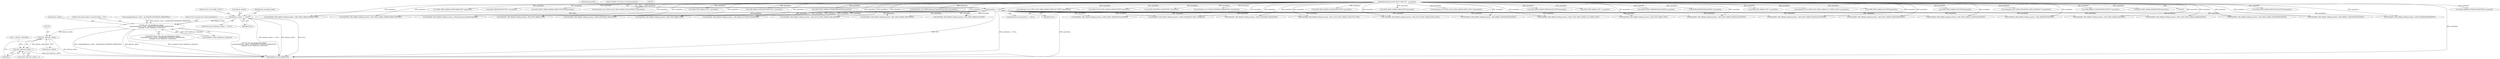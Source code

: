 digraph "0_Android_560ccdb509a7b86186fac0fce1b25bd9a3e6a6e8_5@pointer" {
"1001166" [label="(Call,pParam->pData == NULL)"];
"1000138" [label="(Call,paramData == NULL)"];
"1000109" [label="(MethodParameterIn,OMX_INOUT OMX_PTR     paramData)"];
"1001209" [label="(Call,dev_get_seq_hdr(pParam->pData,\n (unsigned)(pParam->nSize - sizeof(QOMX_EXTNINDEX_PARAMTYPE)),\n (unsigned *)(void *)&pParam->nDataSize))"];
"1001255" [label="(Call,(char *)pParam->pData)"];
"1001254" [label="(Call,(char *)pParam->pData + i)"];
"1000586" [label="(Call,(OMX_VIDEO_PARAM_PROFILELEVELTYPE*)paramData)"];
"1000714" [label="(Call,(OMX_PARAM_BUFFERSUPPLIERTYPE*) paramData)"];
"1000139" [label="(Identifier,paramData)"];
"1000708" [label="(Call,VALIDATE_OMX_PARAM_DATA(paramData, OMX_PARAM_BUFFERSUPPLIERTYPE))"];
"1000325" [label="(Call,(OMX_VIDEO_PARAM_PORTFORMATTYPE *)paramData)"];
"1000694" [label="(Call,(OMX_PRIORITYMGMTTYPE *) paramData)"];
"1001210" [label="(Call,pParam->pData)"];
"1000806" [label="(Call,(OMX_VIDEO_PARAM_ERRORCORRECTIONTYPE*)paramData)"];
"1001388" [label="(Call,reinterpret_cast<OMX_QCOM_VIDEO_PARAM_PEAK_BITRATE*>(paramData))"];
"1001173" [label="(Literal,\"Error: Data buffer is NULL\")"];
"1001167" [label="(Call,pParam->pData)"];
"1000867" [label="(Call,VALIDATE_OMX_PARAM_DATA(paramData, OMXComponentCapabilityFlagsType))"];
"1000800" [label="(Call,VALIDATE_OMX_PARAM_DATA(paramData, OMX_VIDEO_PARAM_ERRORCORRECTIONTYPE))"];
"1000626" [label="(Call,(OMX_PORT_PARAM_TYPE *) paramData)"];
"1001416" [label="(Call,VALIDATE_OMX_PARAM_DATA(paramData, QOMX_EXTNINDEX_VIDEO_INITIALQP))"];
"1000159" [label="(Call,(OMX_PARAM_PORTDEFINITIONTYPE *) paramData)"];
"1000760" [label="(Call,VALIDATE_OMX_PARAM_DATA(paramData, OMX_VIDEO_PARAM_QUANTIZATIONTYPE))"];
"1000841" [label="(Call,(OMX_VIDEO_PARAM_INTRAREFRESHTYPE*)paramData)"];
"1000649" [label="(Call,VALIDATE_OMX_PARAM_DATA(paramData, OMX_PARAM_COMPONENTROLETYPE))"];
"1001213" [label="(Call,(unsigned)(pParam->nSize - sizeof(QOMX_EXTNINDEX_PARAMTYPE)))"];
"1001291" [label="(Call,VALIDATE_OMX_PARAM_DATA(paramData, QOMX_VIDEO_HIERARCHICALLAYERS))"];
"1000926" [label="(Call,VALIDATE_OMX_PARAM_DATA(paramData, QOMX_INDEXEXTRADATATYPE))"];
"1001254" [label="(Call,(char *)pParam->pData + i)"];
"1001209" [label="(Call,dev_get_seq_hdr(pParam->pData,\n (unsigned)(pParam->nSize - sizeof(QOMX_EXTNINDEX_PARAMTYPE)),\n (unsigned *)(void *)&pParam->nDataSize))"];
"1000873" [label="(Call,reinterpret_cast<OMXComponentCapabilityFlagsType*>(paramData))"];
"1000580" [label="(Call,VALIDATE_OMX_PARAM_DATA(paramData, OMX_VIDEO_PARAM_PROFILELEVELTYPE))"];
"1001142" [label="(Call,reinterpret_cast<OMX_QCOM_VIDEO_PARAM_LTRCOUNT_TYPE*>(paramData))"];
"1001253" [label="(Call,*((char *)pParam->pData + i))"];
"1000153" [label="(Call,VALIDATE_OMX_PARAM_DATA(paramData, OMX_PARAM_PORTDEFINITIONTYPE))"];
"1000786" [label="(Call,(OMX_QCOM_VIDEO_PARAM_QPRANGETYPE*) paramData)"];
"1001071" [label="(Call,(QOMX_EXTNINDEX_RANGETYPE *)paramData)"];
"1001063" [label="(Call,VALIDATE_OMX_PARAM_DATA(paramData, QOMX_EXTNINDEX_RANGETYPE))"];
"1001208" [label="(ControlStructure,if (dev_get_seq_hdr(pParam->pData,\n (unsigned)(pParam->nSize - sizeof(QOMX_EXTNINDEX_PARAMTYPE)),\n (unsigned *)(void *)&pParam->nDataSize)))"];
"1001255" [label="(Call,(char *)pParam->pData)"];
"1001162" [label="(Call,reinterpret_cast<QOMX_EXTNINDEX_PARAMTYPE*>(paramData))"];
"1000620" [label="(Call,VALIDATE_OMX_PARAM_DATA(paramData, OMX_PORT_PARAM_TYPE))"];
"1000109" [label="(MethodParameterIn,OMX_INOUT OMX_PTR     paramData)"];
"1001242" [label="(Call,i < pParam->nDataSize)"];
"1000137" [label="(ControlStructure,if (paramData == NULL))"];
"1001154" [label="(Call,VALIDATE_OMX_PARAM_DATA(paramData, QOMX_EXTNINDEX_PARAMTYPE))"];
"1000319" [label="(Call,VALIDATE_OMX_PARAM_DATA(paramData, OMX_VIDEO_PARAM_PORTFORMATTYPE))"];
"1000780" [label="(Call,VALIDATE_OMX_PARAM_DATA(paramData, OMX_QCOM_VIDEO_PARAM_QPRANGETYPE))"];
"1001231" [label="(Literal,\"get syntax header successful (hdrlen = %u)\")"];
"1001311" [label="(Call,VALIDATE_OMX_PARAM_DATA(paramData, OMX_QCOM_VIDEO_PARAM_PERF_LEVEL))"];
"1000444" [label="(Call,VALIDATE_OMX_PARAM_DATA(paramData, OMX_VIDEO_PARAM_MPEG4TYPE))"];
"1000600" [label="(Call,VALIDATE_OMX_PARAM_DATA(paramData, OMX_PORT_PARAM_TYPE))"];
"1000299" [label="(Call,VALIDATE_OMX_PARAM_DATA(paramData, OMX_PORT_PARAM_TYPE))"];
"1001260" [label="(Identifier,i)"];
"1000766" [label="(Call,(OMX_VIDEO_PARAM_QUANTIZATIONTYPE*) paramData)"];
"1000408" [label="(Call,VALIDATE_OMX_PARAM_DATA(paramData, OMX_VIDEO_PARAM_BITRATETYPE))"];
"1000140" [label="(Identifier,NULL)"];
"1000450" [label="(Call,(OMX_VIDEO_PARAM_MPEG4TYPE*)paramData)"];
"1001221" [label="(Call,(unsigned *)(void *)&pParam->nDataSize)"];
"1001318" [label="(Call,reinterpret_cast<OMX_QCOM_VIDEO_PARAM_PERF_LEVEL*>(paramData))"];
"1001134" [label="(Call,VALIDATE_OMX_PARAM_DATA(paramData, OMX_QCOM_VIDEO_PARAM_LTRCOUNT_TYPE))"];
"1001166" [label="(Call,pParam->pData == NULL)"];
"1001180" [label="(Identifier,get_syntaxhdr_enable)"];
"1000544" [label="(Call,VALIDATE_OMX_PARAM_DATA(paramData, OMX_VIDEO_PARAM_PROFILELEVELTYPE))"];
"1000550" [label="(Call,(OMX_VIDEO_PARAM_PROFILELEVELTYPE*)paramData)"];
"1000305" [label="(Call,(OMX_PORT_PARAM_TYPE *) paramData)"];
"1000138" [label="(Call,paramData == NULL)"];
"1001444" [label="(MethodReturn,OMX_ERRORTYPE)"];
"1001381" [label="(Call,VALIDATE_OMX_PARAM_DATA(paramData, OMX_QCOM_VIDEO_PARAM_PEAK_BITRATE))"];
"1001297" [label="(Call,(QOMX_VIDEO_HIERARCHICALLAYERS*) paramData)"];
"1000934" [label="(Call,(QOMX_INDEXEXTRADATATYPE *)paramData)"];
"1000484" [label="(Call,VALIDATE_OMX_PARAM_DATA(paramData, OMX_VIDEO_PARAM_AVCTYPE))"];
"1001264" [label="(Literal,\"Error returned from GetSyntaxHeader()\")"];
"1000606" [label="(Call,(OMX_PORT_PARAM_TYPE *) paramData)"];
"1001353" [label="(Call,reinterpret_cast<OMX_QCOM_VIDEO_PARAM_VUI_TIMING_INFO*>(paramData))"];
"1000490" [label="(Call,(OMX_VIDEO_PARAM_AVCTYPE*)paramData)"];
"1001257" [label="(Call,pParam->pData)"];
"1001346" [label="(Call,VALIDATE_OMX_PARAM_DATA(paramData, OMX_QCOM_VIDEO_PARAM_VUI_TIMING_INFO))"];
"1000688" [label="(Call,VALIDATE_OMX_PARAM_DATA(paramData, OMX_PRIORITYMGMTTYPE))"];
"1000470" [label="(Call,(OMX_VIDEO_PARAM_H263TYPE*)paramData)"];
"1000464" [label="(Call,VALIDATE_OMX_PARAM_DATA(paramData, OMX_VIDEO_PARAM_H263TYPE))"];
"1001422" [label="(Call,reinterpret_cast<QOMX_EXTNINDEX_VIDEO_INITIALQP *>(paramData))"];
"1000143" [label="(Literal,\"ERROR: Get Param in Invalid paramData\")"];
"1001165" [label="(ControlStructure,if (pParam->pData == NULL))"];
"1000835" [label="(Call,VALIDATE_OMX_PARAM_DATA(paramData, OMX_VIDEO_PARAM_INTRAREFRESHTYPE))"];
"1000655" [label="(Call,(OMX_PARAM_COMPONENTROLETYPE *) paramData)"];
"1001170" [label="(Identifier,NULL)"];
"1000414" [label="(Call,(OMX_VIDEO_PARAM_BITRATETYPE*)paramData)"];
"1001166" -> "1001165"  [label="AST: "];
"1001166" -> "1001170"  [label="CFG: "];
"1001167" -> "1001166"  [label="AST: "];
"1001170" -> "1001166"  [label="AST: "];
"1001173" -> "1001166"  [label="CFG: "];
"1001180" -> "1001166"  [label="CFG: "];
"1001166" -> "1001444"  [label="DDG: NULL"];
"1001166" -> "1001444"  [label="DDG: pParam->pData == NULL"];
"1001166" -> "1001444"  [label="DDG: pParam->pData"];
"1000138" -> "1001166"  [label="DDG: NULL"];
"1001166" -> "1001209"  [label="DDG: pParam->pData"];
"1000138" -> "1000137"  [label="AST: "];
"1000138" -> "1000140"  [label="CFG: "];
"1000139" -> "1000138"  [label="AST: "];
"1000140" -> "1000138"  [label="AST: "];
"1000143" -> "1000138"  [label="CFG: "];
"1000148" -> "1000138"  [label="CFG: "];
"1000138" -> "1001444"  [label="DDG: paramData"];
"1000138" -> "1001444"  [label="DDG: NULL"];
"1000138" -> "1001444"  [label="DDG: paramData == NULL"];
"1000109" -> "1000138"  [label="DDG: paramData"];
"1000138" -> "1000153"  [label="DDG: paramData"];
"1000138" -> "1000299"  [label="DDG: paramData"];
"1000138" -> "1000319"  [label="DDG: paramData"];
"1000138" -> "1000408"  [label="DDG: paramData"];
"1000138" -> "1000444"  [label="DDG: paramData"];
"1000138" -> "1000464"  [label="DDG: paramData"];
"1000138" -> "1000484"  [label="DDG: paramData"];
"1000138" -> "1000544"  [label="DDG: paramData"];
"1000138" -> "1000580"  [label="DDG: paramData"];
"1000138" -> "1000600"  [label="DDG: paramData"];
"1000138" -> "1000620"  [label="DDG: paramData"];
"1000138" -> "1000649"  [label="DDG: paramData"];
"1000138" -> "1000688"  [label="DDG: paramData"];
"1000138" -> "1000708"  [label="DDG: paramData"];
"1000138" -> "1000760"  [label="DDG: paramData"];
"1000138" -> "1000780"  [label="DDG: paramData"];
"1000138" -> "1000800"  [label="DDG: paramData"];
"1000138" -> "1000835"  [label="DDG: paramData"];
"1000138" -> "1000867"  [label="DDG: paramData"];
"1000138" -> "1000926"  [label="DDG: paramData"];
"1000138" -> "1001063"  [label="DDG: paramData"];
"1000138" -> "1001134"  [label="DDG: paramData"];
"1000138" -> "1001154"  [label="DDG: paramData"];
"1000138" -> "1001291"  [label="DDG: paramData"];
"1000138" -> "1001311"  [label="DDG: paramData"];
"1000138" -> "1001346"  [label="DDG: paramData"];
"1000138" -> "1001381"  [label="DDG: paramData"];
"1000138" -> "1001416"  [label="DDG: paramData"];
"1000109" -> "1000106"  [label="AST: "];
"1000109" -> "1001444"  [label="DDG: paramData"];
"1000109" -> "1000153"  [label="DDG: paramData"];
"1000109" -> "1000159"  [label="DDG: paramData"];
"1000109" -> "1000299"  [label="DDG: paramData"];
"1000109" -> "1000305"  [label="DDG: paramData"];
"1000109" -> "1000319"  [label="DDG: paramData"];
"1000109" -> "1000325"  [label="DDG: paramData"];
"1000109" -> "1000408"  [label="DDG: paramData"];
"1000109" -> "1000414"  [label="DDG: paramData"];
"1000109" -> "1000444"  [label="DDG: paramData"];
"1000109" -> "1000450"  [label="DDG: paramData"];
"1000109" -> "1000464"  [label="DDG: paramData"];
"1000109" -> "1000470"  [label="DDG: paramData"];
"1000109" -> "1000484"  [label="DDG: paramData"];
"1000109" -> "1000490"  [label="DDG: paramData"];
"1000109" -> "1000544"  [label="DDG: paramData"];
"1000109" -> "1000550"  [label="DDG: paramData"];
"1000109" -> "1000580"  [label="DDG: paramData"];
"1000109" -> "1000586"  [label="DDG: paramData"];
"1000109" -> "1000600"  [label="DDG: paramData"];
"1000109" -> "1000606"  [label="DDG: paramData"];
"1000109" -> "1000620"  [label="DDG: paramData"];
"1000109" -> "1000626"  [label="DDG: paramData"];
"1000109" -> "1000649"  [label="DDG: paramData"];
"1000109" -> "1000655"  [label="DDG: paramData"];
"1000109" -> "1000688"  [label="DDG: paramData"];
"1000109" -> "1000694"  [label="DDG: paramData"];
"1000109" -> "1000708"  [label="DDG: paramData"];
"1000109" -> "1000714"  [label="DDG: paramData"];
"1000109" -> "1000760"  [label="DDG: paramData"];
"1000109" -> "1000766"  [label="DDG: paramData"];
"1000109" -> "1000780"  [label="DDG: paramData"];
"1000109" -> "1000786"  [label="DDG: paramData"];
"1000109" -> "1000800"  [label="DDG: paramData"];
"1000109" -> "1000806"  [label="DDG: paramData"];
"1000109" -> "1000835"  [label="DDG: paramData"];
"1000109" -> "1000841"  [label="DDG: paramData"];
"1000109" -> "1000867"  [label="DDG: paramData"];
"1000109" -> "1000873"  [label="DDG: paramData"];
"1000109" -> "1000926"  [label="DDG: paramData"];
"1000109" -> "1000934"  [label="DDG: paramData"];
"1000109" -> "1001063"  [label="DDG: paramData"];
"1000109" -> "1001071"  [label="DDG: paramData"];
"1000109" -> "1001134"  [label="DDG: paramData"];
"1000109" -> "1001142"  [label="DDG: paramData"];
"1000109" -> "1001154"  [label="DDG: paramData"];
"1000109" -> "1001162"  [label="DDG: paramData"];
"1000109" -> "1001291"  [label="DDG: paramData"];
"1000109" -> "1001297"  [label="DDG: paramData"];
"1000109" -> "1001311"  [label="DDG: paramData"];
"1000109" -> "1001318"  [label="DDG: paramData"];
"1000109" -> "1001346"  [label="DDG: paramData"];
"1000109" -> "1001353"  [label="DDG: paramData"];
"1000109" -> "1001381"  [label="DDG: paramData"];
"1000109" -> "1001388"  [label="DDG: paramData"];
"1000109" -> "1001416"  [label="DDG: paramData"];
"1000109" -> "1001422"  [label="DDG: paramData"];
"1001209" -> "1001208"  [label="AST: "];
"1001209" -> "1001221"  [label="CFG: "];
"1001210" -> "1001209"  [label="AST: "];
"1001213" -> "1001209"  [label="AST: "];
"1001221" -> "1001209"  [label="AST: "];
"1001231" -> "1001209"  [label="CFG: "];
"1001264" -> "1001209"  [label="CFG: "];
"1001209" -> "1001444"  [label="DDG: (unsigned *)(void *)&pParam->nDataSize"];
"1001209" -> "1001444"  [label="DDG: dev_get_seq_hdr(pParam->pData,\n (unsigned)(pParam->nSize - sizeof(QOMX_EXTNINDEX_PARAMTYPE)),\n (unsigned *)(void *)&pParam->nDataSize)"];
"1001209" -> "1001444"  [label="DDG: (unsigned)(pParam->nSize - sizeof(QOMX_EXTNINDEX_PARAMTYPE))"];
"1001209" -> "1001444"  [label="DDG: pParam->pData"];
"1001213" -> "1001209"  [label="DDG: pParam->nSize - sizeof(QOMX_EXTNINDEX_PARAMTYPE)"];
"1001221" -> "1001209"  [label="DDG: (void *)&pParam->nDataSize"];
"1001209" -> "1001255"  [label="DDG: pParam->pData"];
"1001255" -> "1001254"  [label="AST: "];
"1001255" -> "1001257"  [label="CFG: "];
"1001256" -> "1001255"  [label="AST: "];
"1001257" -> "1001255"  [label="AST: "];
"1001260" -> "1001255"  [label="CFG: "];
"1001255" -> "1001444"  [label="DDG: pParam->pData"];
"1001255" -> "1001254"  [label="DDG: pParam->pData"];
"1001254" -> "1001253"  [label="AST: "];
"1001254" -> "1001260"  [label="CFG: "];
"1001260" -> "1001254"  [label="AST: "];
"1001253" -> "1001254"  [label="CFG: "];
"1001254" -> "1001444"  [label="DDG: (char *)pParam->pData"];
"1001242" -> "1001254"  [label="DDG: i"];
}

